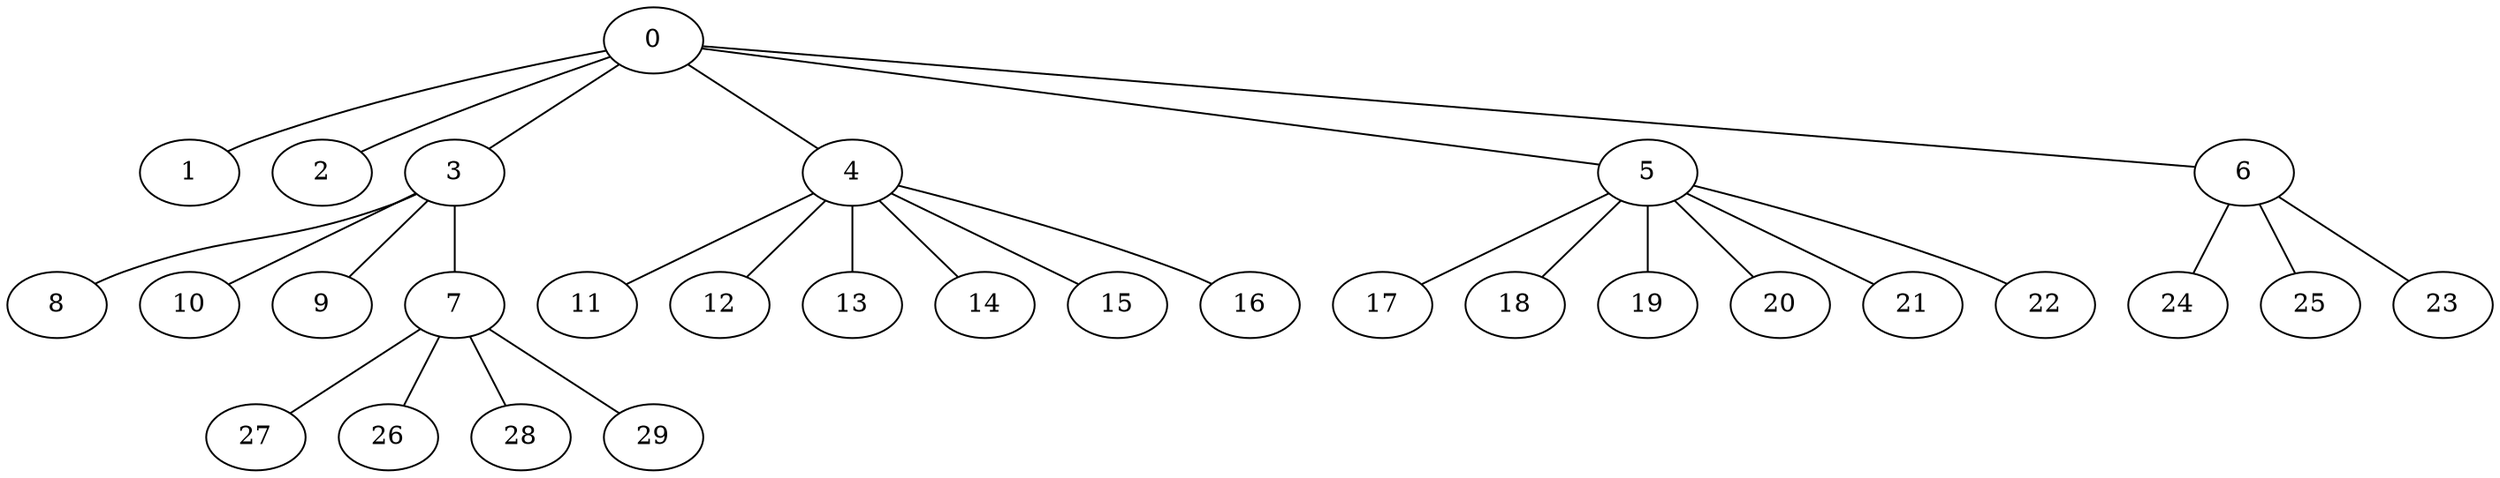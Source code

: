 
graph graphname {
    0 -- 1
0 -- 2
0 -- 3
0 -- 4
0 -- 5
0 -- 6
3 -- 8
3 -- 10
3 -- 9
3 -- 7
4 -- 11
4 -- 12
4 -- 13
4 -- 14
4 -- 15
4 -- 16
5 -- 17
5 -- 18
5 -- 19
5 -- 20
5 -- 21
5 -- 22
6 -- 24
6 -- 25
6 -- 23
7 -- 27
7 -- 26
7 -- 28
7 -- 29

}
